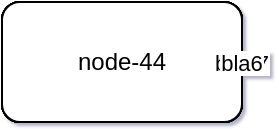 <mxfile compressed="false" type="device">
    <diagram id="Page-1" name="Page-1">
      <mxGraphModel arrows="1" connect="1" dx="1360" dy="864" fold="1" grid="1" gridSize="10" guides="1" math="0" page="1" pageHeight="1169" pageScale="1" pageWidth="827" shadow="1" tooltips="1">
        <root>
          <mxCell id="0" />   
          <mxCell id="1" parent="0" />
        <object id="node-1" label="node-1">
      <mxCell parent="1" style="rounded=1;whiteSpace=wrap;html=1;" vertex="1">
          <mxGeometry as="geometry" height="60" width="120" x="200" y="150" />
      </mxCell>
    </object><object id="node-2" label="node-2">
      <mxCell parent="1" style="rounded=1;whiteSpace=wrap;html=1;" vertex="1">
          <mxGeometry as="geometry" height="60" width="120" x="200" y="150" />
      </mxCell>
    </object><object id="node-3" label="node-3">
      <mxCell parent="1" style="rounded=1;whiteSpace=wrap;html=1;" vertex="1">
          <mxGeometry as="geometry" height="60" width="120" x="200" y="150" />
      </mxCell>
    </object><object id="node-4" label="node-4">
      <mxCell parent="1" style="rounded=1;whiteSpace=wrap;html=1;" vertex="1">
          <mxGeometry as="geometry" height="60" width="120" x="200" y="150" />
      </mxCell>
    </object><object id="node-5" label="node-5">
      <mxCell parent="1" style="rounded=1;whiteSpace=wrap;html=1;" vertex="1">
          <mxGeometry as="geometry" height="60" width="120" x="200" y="150" />
      </mxCell>
    </object><object a="b" c="d" id="node-6" label="node-6" link="http://google.com">
      <mxCell parent="1" style="rounded=1;whiteSpace=wrap;html=1;" vertex="1">
          <mxGeometry as="geometry" height="60" width="120" x="200" y="150" />
      </mxCell>
    </object><object id="b35ebf8a6eeb7084dd9f3e14ec85eb9c" label="bla1" source="node-1" target="node-2">
      <mxCell edge="1" parent="1" source="node-1" style="endArrow=none;" target="node-2">
          <mxGeometry as="geometry" relative="1" />
      </mxCell>
    </object><object id="6b78b13fcfd7ba69c4c23a4daa1057a3" label="bla2" source="node-1" target="node-3">
      <mxCell edge="1" parent="1" source="node-1" style="endArrow=none;" target="node-3">
          <mxGeometry as="geometry" relative="1" />
      </mxCell>
    </object><object id="7ddc80c768882b8121f24382f55971d2" label="bla3" source="node-3" target="node-5">
      <mxCell edge="1" parent="1" source="node-3" style="endArrow=none;" target="node-5">
          <mxGeometry as="geometry" relative="1" />
      </mxCell>
    </object><object id="d5fa69cbdbc6ae606177e052dcdf4fdc" label="bla4" source="node-3" target="node-4">
      <mxCell edge="1" parent="1" source="node-3" style="endArrow=none;" target="node-4">
          <mxGeometry as="geometry" relative="1" />
      </mxCell>
    </object><object id="node-33" label="node-33">
      <mxCell parent="1" style="rounded=1;whiteSpace=wrap;html=1;" vertex="1">
          <mxGeometry as="geometry" height="60" width="120" x="200" y="150" />
      </mxCell>
    </object><object id="node-44" label="node-44">
      <mxCell parent="1" style="rounded=1;whiteSpace=wrap;html=1;" vertex="1">
          <mxGeometry as="geometry" height="60" width="120" x="200" y="150" />
      </mxCell>
    </object><object id="7975fd6bf9d010bd5226c4dac6e20e64" label="bla77" source="node-33" target="node-44">
      <mxCell edge="1" parent="1" source="node-33" style="endArrow=none;" target="node-44">
          <mxGeometry as="geometry" relative="1" />
      </mxCell>
    </object><object cd="123" ef="456" id="b2bd8ff3afbb6b786a0607bcef755f42" label="bla6" source="node-6" target="node-1">
      <mxCell edge="1" parent="1" source="node-6" style="endArrow=none;" target="node-1">
          <mxGeometry as="geometry" relative="1" />
      </mxCell>
    </object></root>
      </mxGraphModel>
    </diagram><diagram id="page_2" name="PAGE 2">
      <mxGraphModel arrows="1" connect="1" dx="1360" dy="864" fold="1" grid="1" gridSize="10" guides="1" math="0" page="1" pageHeight="1169" pageScale="1" pageWidth="827" shadow="1" tooltips="1">
        <root>
          <mxCell id="0" />   
          <mxCell id="1" parent="0" />
        <object id="node-25" label="node-25" link="data:page/id,Page-1">
      <mxCell parent="1" style="rounded=1;whiteSpace=wrap;html=1;" vertex="1">
          <mxGeometry as="geometry" height="60" width="120" x="200" y="150" />
      </mxCell>
    </object><object id="node-2" label="node-2 same id is on page 1">
      <mxCell parent="1" style="rounded=1;whiteSpace=wrap;html=1;" vertex="1">
          <mxGeometry as="geometry" height="60" width="120" x="200" y="150" />
      </mxCell>
    </object></root>
      </mxGraphModel>
    </diagram></mxfile>